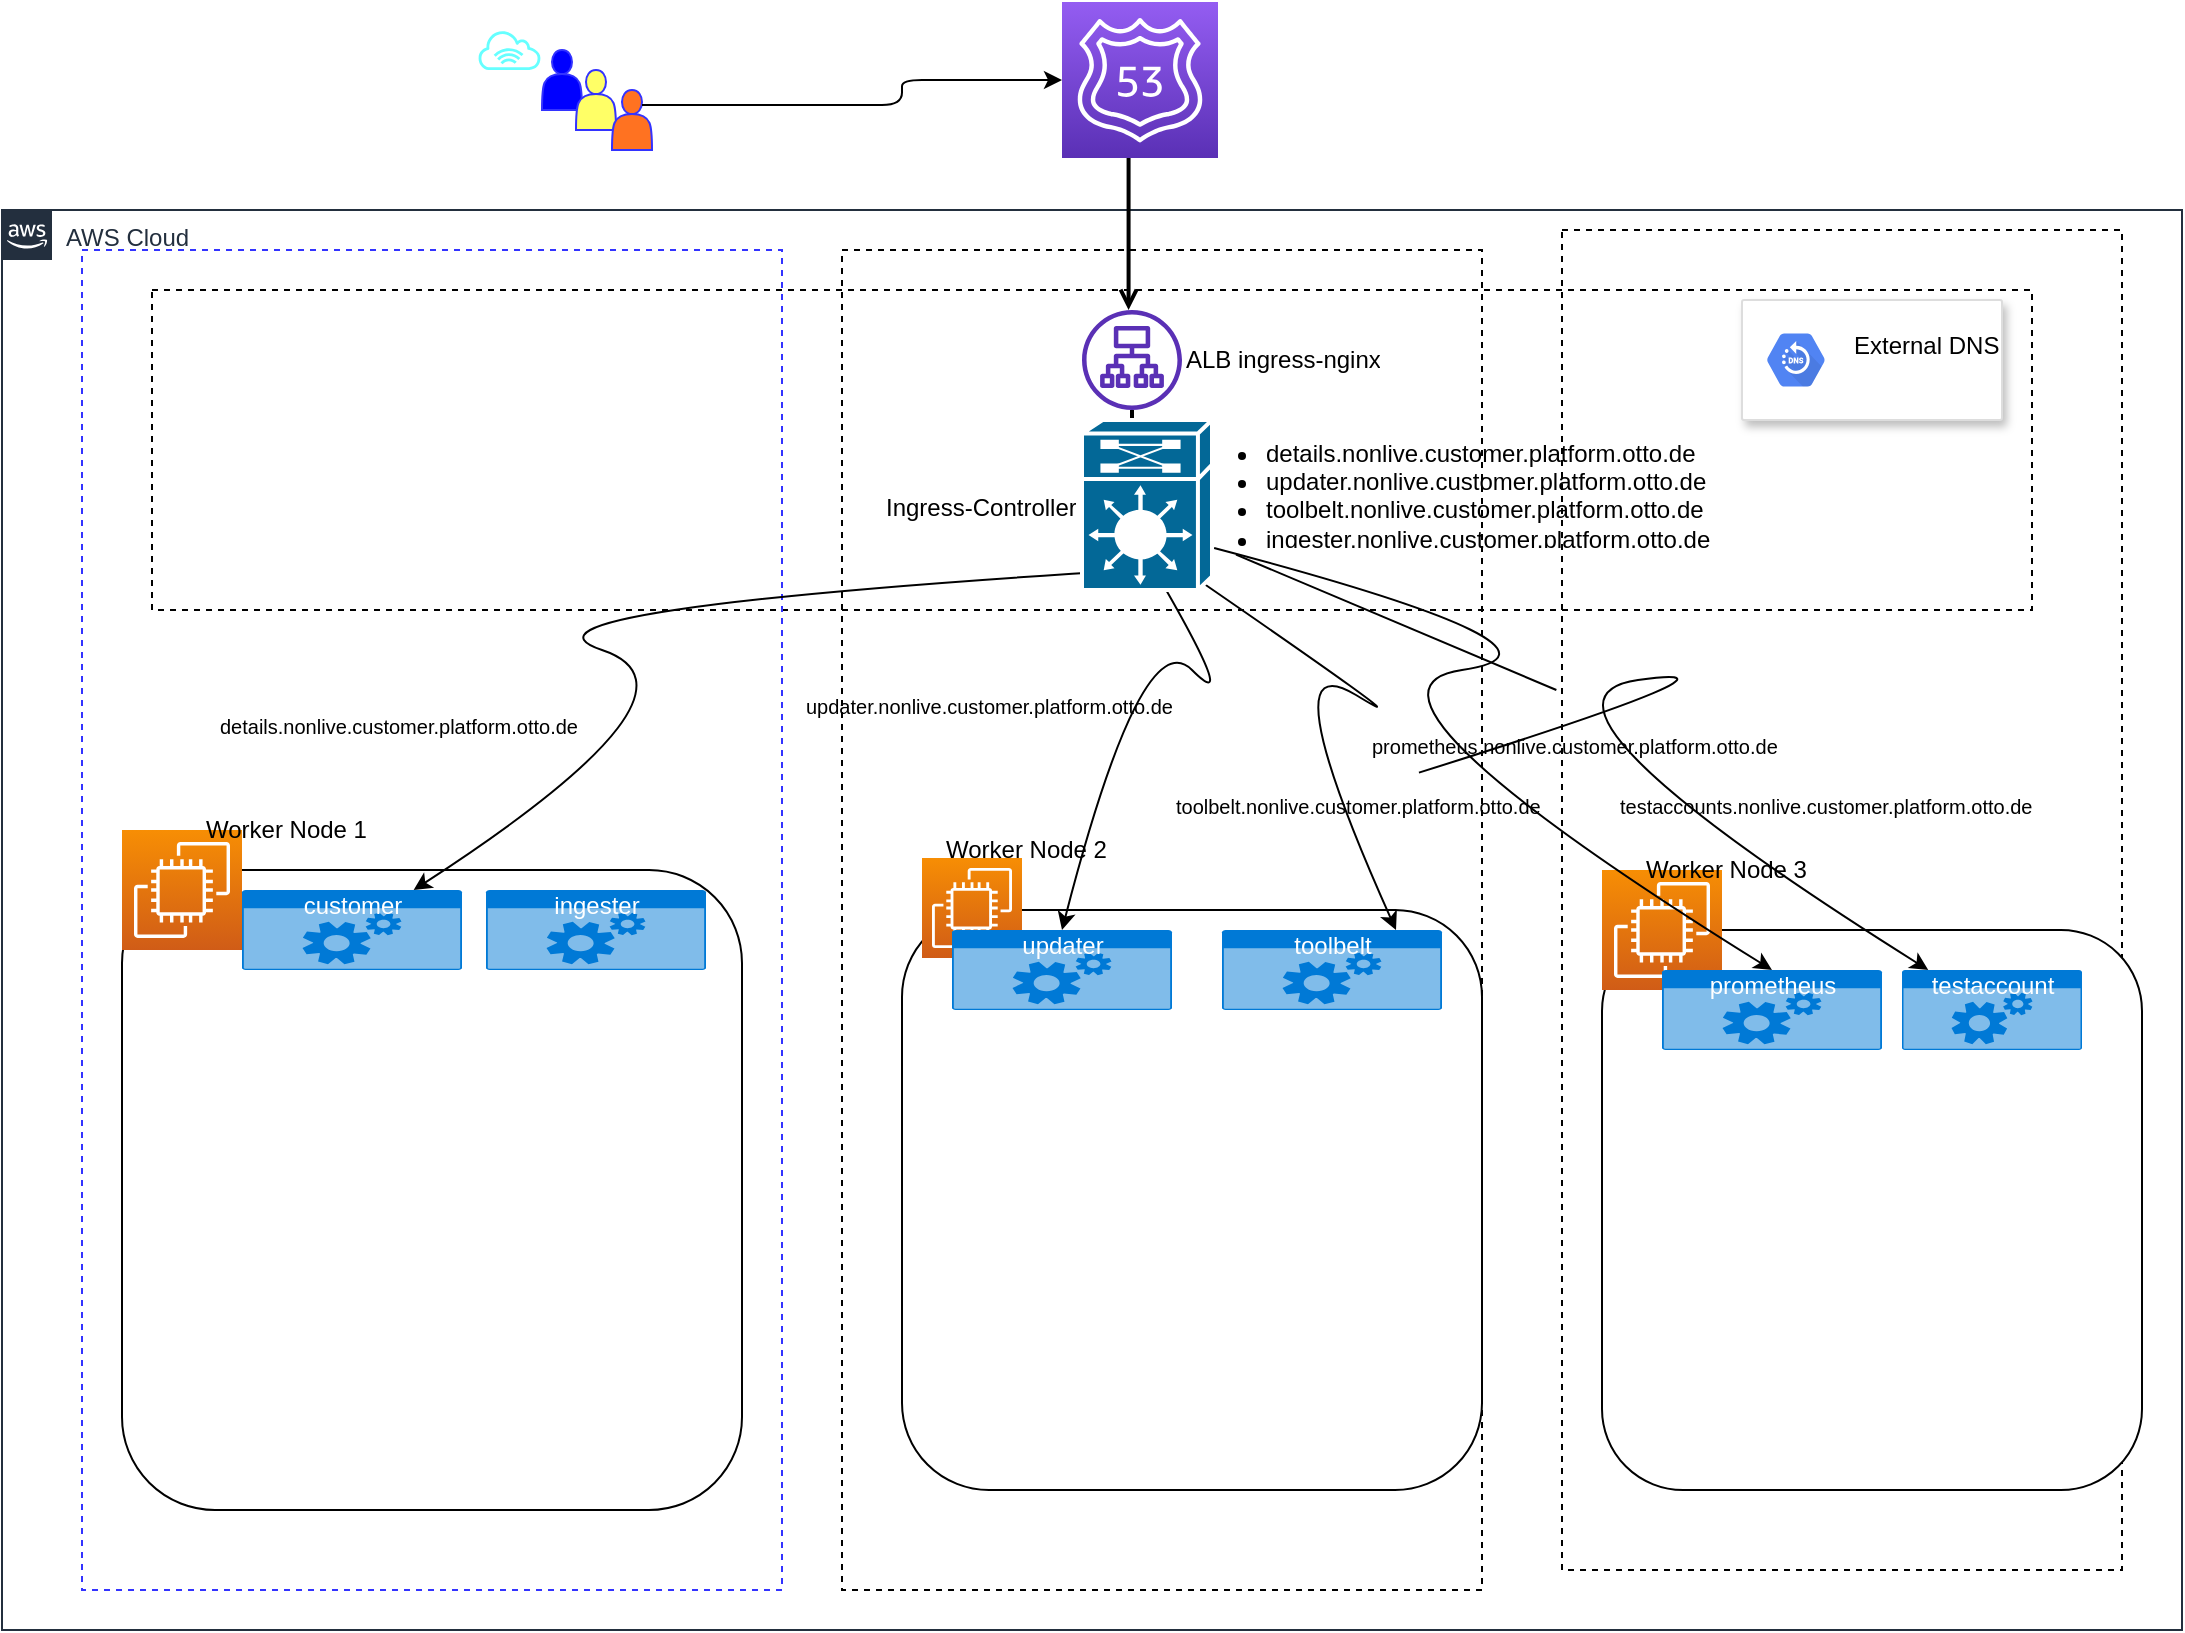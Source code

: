 <mxfile version="14.6.6" type="github">
  <diagram id="Ht1M8jgEwFfnCIfOTk4-" name="Page-1">
    <mxGraphModel dx="1551" dy="1658" grid="1" gridSize="10" guides="1" tooltips="1" connect="1" arrows="1" fold="1" page="1" pageScale="1" pageWidth="1169" pageHeight="827" math="0" shadow="0">
      <root>
        <mxCell id="0" />
        <mxCell id="1" parent="0" />
        <mxCell id="5AGytH0vMHzYRCZaH0UC-41" value="Ingress-Controller" style="text;strokeColor=none;fillColor=none;html=1;whiteSpace=wrap;verticalAlign=middle;overflow=hidden;" vertex="1" parent="1">
          <mxGeometry x="480" y="219" width="180" height="40" as="geometry" />
        </mxCell>
        <mxCell id="5AGytH0vMHzYRCZaH0UC-7" value="" style="rounded=0;whiteSpace=wrap;html=1;labelBackgroundColor=none;fillColor=none;dashed=1;" vertex="1" parent="1">
          <mxGeometry x="460" y="110" width="320" height="670" as="geometry" />
        </mxCell>
        <mxCell id="5AGytH0vMHzYRCZaH0UC-3" value="" style="rounded=0;whiteSpace=wrap;html=1;labelBackgroundColor=none;fillColor=none;dashed=1;" vertex="1" parent="1">
          <mxGeometry x="115" y="130" width="940" height="160" as="geometry" />
        </mxCell>
        <mxCell id="UEzPUAAOIrF-is8g5C7q-74" value="AWS Cloud" style="points=[[0,0],[0.25,0],[0.5,0],[0.75,0],[1,0],[1,0.25],[1,0.5],[1,0.75],[1,1],[0.75,1],[0.5,1],[0.25,1],[0,1],[0,0.75],[0,0.5],[0,0.25]];outlineConnect=0;gradientColor=none;html=1;whiteSpace=wrap;fontSize=12;fontStyle=0;shape=mxgraph.aws4.group;grIcon=mxgraph.aws4.group_aws_cloud_alt;strokeColor=#232F3E;fillColor=none;verticalAlign=top;align=left;spacingLeft=30;fontColor=#232F3E;dashed=0;labelBackgroundColor=#ffffff;" parent="1" vertex="1">
          <mxGeometry x="40" y="90" width="1090" height="710" as="geometry" />
        </mxCell>
        <mxCell id="UEzPUAAOIrF-is8g5C7q-107" value="" style="rounded=0;whiteSpace=wrap;html=1;labelBackgroundColor=none;fillColor=none;dashed=1;strokeColor=#3333FF;" parent="1" vertex="1">
          <mxGeometry x="80" y="110" width="350" height="670" as="geometry" />
        </mxCell>
        <mxCell id="UEzPUAAOIrF-is8g5C7q-104" style="edgeStyle=orthogonalEdgeStyle;rounded=0;orthogonalLoop=1;jettySize=auto;html=1;endArrow=open;endFill=0;strokeWidth=2;" parent="1" edge="1">
          <mxGeometry relative="1" as="geometry">
            <mxPoint x="603.29" y="47.925" as="sourcePoint" />
            <mxPoint x="603.29" y="140" as="targetPoint" />
          </mxGeometry>
        </mxCell>
        <mxCell id="5AGytH0vMHzYRCZaH0UC-1" value="" style="rounded=1;whiteSpace=wrap;html=1;" vertex="1" parent="1">
          <mxGeometry x="100" y="420" width="310" height="320" as="geometry" />
        </mxCell>
        <mxCell id="5AGytH0vMHzYRCZaH0UC-2" value="" style="outlineConnect=0;fontColor=#232F3E;gradientColor=none;fillColor=#5A30B5;strokeColor=none;dashed=0;verticalLabelPosition=bottom;verticalAlign=top;align=center;html=1;fontSize=12;fontStyle=0;aspect=fixed;pointerEvents=1;shape=mxgraph.aws4.application_load_balancer;" vertex="1" parent="1">
          <mxGeometry x="580" y="140" width="50" height="50" as="geometry" />
        </mxCell>
        <mxCell id="5AGytH0vMHzYRCZaH0UC-8" value="" style="rounded=1;whiteSpace=wrap;html=1;" vertex="1" parent="1">
          <mxGeometry x="490" y="440" width="290" height="290" as="geometry" />
        </mxCell>
        <mxCell id="5AGytH0vMHzYRCZaH0UC-9" value="" style="rounded=0;whiteSpace=wrap;html=1;labelBackgroundColor=none;fillColor=none;dashed=1;" vertex="1" parent="1">
          <mxGeometry x="820" y="100" width="280" height="670" as="geometry" />
        </mxCell>
        <mxCell id="5AGytH0vMHzYRCZaH0UC-10" value="" style="rounded=1;whiteSpace=wrap;html=1;" vertex="1" parent="1">
          <mxGeometry x="840" y="450" width="270" height="280" as="geometry" />
        </mxCell>
        <mxCell id="5AGytH0vMHzYRCZaH0UC-12" value="" style="shape=actor;whiteSpace=wrap;html=1;strokeColor=#3333FF;fillColor=#0000FF;" vertex="1" parent="1">
          <mxGeometry x="310" y="10" width="20" height="30" as="geometry" />
        </mxCell>
        <mxCell id="5AGytH0vMHzYRCZaH0UC-13" value="" style="shape=actor;whiteSpace=wrap;html=1;strokeColor=#3333FF;fillColor=#FFFF66;" vertex="1" parent="1">
          <mxGeometry x="327" y="20" width="20" height="30" as="geometry" />
        </mxCell>
        <mxCell id="5AGytH0vMHzYRCZaH0UC-14" value="" style="shape=actor;whiteSpace=wrap;html=1;strokeColor=#3333FF;fillColor=#FF7221;" vertex="1" parent="1">
          <mxGeometry x="345" y="30" width="20" height="30" as="geometry" />
        </mxCell>
        <mxCell id="5AGytH0vMHzYRCZaH0UC-18" value="" style="edgeStyle=elbowEdgeStyle;elbow=horizontal;endArrow=classic;html=1;exitX=0.75;exitY=0.25;exitDx=0;exitDy=0;exitPerimeter=0;entryX=0;entryY=0.5;entryDx=0;entryDy=0;entryPerimeter=0;" edge="1" parent="1" source="5AGytH0vMHzYRCZaH0UC-14" target="5AGytH0vMHzYRCZaH0UC-19">
          <mxGeometry width="50" height="50" relative="1" as="geometry">
            <mxPoint x="400" y="90" as="sourcePoint" />
            <mxPoint x="500" y="18" as="targetPoint" />
            <Array as="points">
              <mxPoint x="490" y="30" />
            </Array>
          </mxGeometry>
        </mxCell>
        <mxCell id="5AGytH0vMHzYRCZaH0UC-19" value="" style="points=[[0,0,0],[0.25,0,0],[0.5,0,0],[0.75,0,0],[1,0,0],[0,1,0],[0.25,1,0],[0.5,1,0],[0.75,1,0],[1,1,0],[0,0.25,0],[0,0.5,0],[0,0.75,0],[1,0.25,0],[1,0.5,0],[1,0.75,0]];outlineConnect=0;fontColor=#232F3E;gradientColor=#945DF2;gradientDirection=north;fillColor=#5A30B5;strokeColor=#ffffff;dashed=0;verticalLabelPosition=bottom;verticalAlign=top;align=center;html=1;fontSize=12;fontStyle=0;aspect=fixed;shape=mxgraph.aws4.resourceIcon;resIcon=mxgraph.aws4.route_53;" vertex="1" parent="1">
          <mxGeometry x="570" y="-14" width="78" height="78" as="geometry" />
        </mxCell>
        <mxCell id="5AGytH0vMHzYRCZaH0UC-21" value="ALB ingress-nginx" style="text;strokeColor=none;fillColor=none;html=1;whiteSpace=wrap;verticalAlign=middle;overflow=hidden;" vertex="1" parent="1">
          <mxGeometry x="630" y="145" width="180" height="40" as="geometry" />
        </mxCell>
        <mxCell id="5AGytH0vMHzYRCZaH0UC-23" style="edgeStyle=orthogonalEdgeStyle;rounded=0;orthogonalLoop=1;jettySize=auto;html=1;endArrow=open;endFill=0;strokeWidth=2;" edge="1" parent="1" source="5AGytH0vMHzYRCZaH0UC-2">
          <mxGeometry relative="1" as="geometry">
            <mxPoint x="613" y="220" as="sourcePoint" />
            <mxPoint x="605" y="216" as="targetPoint" />
          </mxGeometry>
        </mxCell>
        <mxCell id="5AGytH0vMHzYRCZaH0UC-27" value="&lt;ul&gt;&lt;li&gt;&lt;span&gt;details.nonlive.customer.platform.otto.de&lt;/span&gt;&lt;br&gt;&lt;/li&gt;&lt;li&gt;updater.nonlive.customer.platform.otto.de&lt;/li&gt;&lt;li&gt;toolbelt.nonlive.customer.platform.otto.de&lt;br&gt;&lt;/li&gt;&lt;li&gt;ingester.nonlive.customer.platform.otto.de&lt;br&gt;&lt;/li&gt;&lt;/ul&gt;" style="text;strokeColor=none;fillColor=none;html=1;whiteSpace=wrap;verticalAlign=middle;overflow=hidden;" vertex="1" parent="1">
          <mxGeometry x="630" y="190" width="300" height="70" as="geometry" />
        </mxCell>
        <mxCell id="5AGytH0vMHzYRCZaH0UC-28" value="" style="outlineConnect=0;fontColor=#232F3E;gradientColor=none;fillColor=#66FFFF;strokeColor=none;dashed=0;verticalLabelPosition=bottom;verticalAlign=top;align=center;html=1;fontSize=12;fontStyle=0;aspect=fixed;pointerEvents=1;shape=mxgraph.aws4.internet_alt1;" vertex="1" parent="1">
          <mxGeometry x="277.5" width="32.5" height="20" as="geometry" />
        </mxCell>
        <mxCell id="5AGytH0vMHzYRCZaH0UC-29" value="" style="points=[[0,0,0],[0.25,0,0],[0.5,0,0],[0.75,0,0],[1,0,0],[0,1,0],[0.25,1,0],[0.5,1,0],[0.75,1,0],[1,1,0],[0,0.25,0],[0,0.5,0],[0,0.75,0],[1,0.25,0],[1,0.5,0],[1,0.75,0]];outlineConnect=0;fontColor=#232F3E;gradientColor=#F78E04;gradientDirection=north;fillColor=#D05C17;strokeColor=#ffffff;dashed=0;verticalLabelPosition=bottom;verticalAlign=top;align=center;html=1;fontSize=12;fontStyle=0;aspect=fixed;shape=mxgraph.aws4.resourceIcon;resIcon=mxgraph.aws4.ec2;" vertex="1" parent="1">
          <mxGeometry x="100" y="400" width="60" height="60" as="geometry" />
        </mxCell>
        <mxCell id="5AGytH0vMHzYRCZaH0UC-30" value="" style="points=[[0,0,0],[0.25,0,0],[0.5,0,0],[0.75,0,0],[1,0,0],[0,1,0],[0.25,1,0],[0.5,1,0],[0.75,1,0],[1,1,0],[0,0.25,0],[0,0.5,0],[0,0.75,0],[1,0.25,0],[1,0.5,0],[1,0.75,0]];outlineConnect=0;fontColor=#232F3E;gradientColor=#F78E04;gradientDirection=north;fillColor=#D05C17;strokeColor=#ffffff;dashed=0;verticalLabelPosition=bottom;verticalAlign=top;align=center;html=1;fontSize=12;fontStyle=0;aspect=fixed;shape=mxgraph.aws4.resourceIcon;resIcon=mxgraph.aws4.ec2;" vertex="1" parent="1">
          <mxGeometry x="500" y="414" width="50" height="50" as="geometry" />
        </mxCell>
        <mxCell id="5AGytH0vMHzYRCZaH0UC-31" value="" style="points=[[0,0,0],[0.25,0,0],[0.5,0,0],[0.75,0,0],[1,0,0],[0,1,0],[0.25,1,0],[0.5,1,0],[0.75,1,0],[1,1,0],[0,0.25,0],[0,0.5,0],[0,0.75,0],[1,0.25,0],[1,0.5,0],[1,0.75,0]];outlineConnect=0;fontColor=#232F3E;gradientColor=#F78E04;gradientDirection=north;fillColor=#D05C17;strokeColor=#ffffff;dashed=0;verticalLabelPosition=bottom;verticalAlign=top;align=center;html=1;fontSize=12;fontStyle=0;aspect=fixed;shape=mxgraph.aws4.resourceIcon;resIcon=mxgraph.aws4.ec2;" vertex="1" parent="1">
          <mxGeometry x="840" y="420" width="60" height="60" as="geometry" />
        </mxCell>
        <mxCell id="5AGytH0vMHzYRCZaH0UC-33" value="" style="edgeStyle=none;rounded=0;orthogonalLoop=1;jettySize=auto;html=1;" edge="1" parent="1" source="5AGytH0vMHzYRCZaH0UC-32" target="5AGytH0vMHzYRCZaH0UC-1">
          <mxGeometry relative="1" as="geometry" />
        </mxCell>
        <mxCell id="5AGytH0vMHzYRCZaH0UC-32" value="Worker Node 1" style="text;strokeColor=none;fillColor=none;html=1;whiteSpace=wrap;verticalAlign=middle;overflow=hidden;" vertex="1" parent="1">
          <mxGeometry x="140" y="380" width="90" height="40" as="geometry" />
        </mxCell>
        <mxCell id="5AGytH0vMHzYRCZaH0UC-34" value="Worker Node 2" style="text;strokeColor=none;fillColor=none;html=1;whiteSpace=wrap;verticalAlign=middle;overflow=hidden;" vertex="1" parent="1">
          <mxGeometry x="510" y="390" width="90" height="40" as="geometry" />
        </mxCell>
        <mxCell id="5AGytH0vMHzYRCZaH0UC-35" value="Worker Node 3" style="text;strokeColor=none;fillColor=none;html=1;whiteSpace=wrap;verticalAlign=middle;overflow=hidden;" vertex="1" parent="1">
          <mxGeometry x="860" y="400" width="90" height="40" as="geometry" />
        </mxCell>
        <mxCell id="5AGytH0vMHzYRCZaH0UC-43" value="" style="curved=1;endArrow=classic;html=1;exitX=0.5;exitY=1;exitDx=0;exitDy=0;exitPerimeter=0;" edge="1" parent="1" target="5AGytH0vMHzYRCZaH0UC-52">
          <mxGeometry width="50" height="50" relative="1" as="geometry">
            <mxPoint x="605" y="270" as="sourcePoint" />
            <mxPoint x="450" y="330" as="targetPoint" />
            <Array as="points">
              <mxPoint x="280" y="290" />
              <mxPoint x="400" y="330" />
            </Array>
          </mxGeometry>
        </mxCell>
        <mxCell id="5AGytH0vMHzYRCZaH0UC-45" value="" style="curved=1;endArrow=classic;html=1;entryX=0.5;entryY=0;entryDx=0;entryDy=0;entryPerimeter=0;" edge="1" parent="1" source="5AGytH0vMHzYRCZaH0UC-41" target="5AGytH0vMHzYRCZaH0UC-56">
          <mxGeometry width="50" height="50" relative="1" as="geometry">
            <mxPoint x="700" y="380" as="sourcePoint" />
            <mxPoint x="750" y="330" as="targetPoint" />
            <Array as="points">
              <mxPoint x="840" y="310" />
              <mxPoint x="700" y="330" />
            </Array>
          </mxGeometry>
        </mxCell>
        <mxCell id="5AGytH0vMHzYRCZaH0UC-46" value="" style="curved=1;endArrow=classic;html=1;entryX=0.5;entryY=0;entryDx=0;entryDy=0;exitX=0.72;exitY=0.99;exitDx=0;exitDy=0;exitPerimeter=0;entryPerimeter=0;" edge="1" parent="1" target="5AGytH0vMHzYRCZaH0UC-54">
          <mxGeometry width="50" height="50" relative="1" as="geometry">
            <mxPoint x="616" y="269.52" as="sourcePoint" />
            <mxPoint x="660" y="295" as="targetPoint" />
            <Array as="points">
              <mxPoint x="660" y="345" />
              <mxPoint x="610" y="295" />
            </Array>
          </mxGeometry>
        </mxCell>
        <mxCell id="5AGytH0vMHzYRCZaH0UC-47" value="" style="curved=1;endArrow=classic;html=1;entryX=0.5;entryY=0;entryDx=0;entryDy=0;exitX=0.75;exitY=1;exitDx=0;exitDy=0;" edge="1" parent="1" source="5AGytH0vMHzYRCZaH0UC-41">
          <mxGeometry width="50" height="50" relative="1" as="geometry">
            <mxPoint x="678" y="280" as="sourcePoint" />
            <mxPoint x="737" y="450" as="targetPoint" />
            <Array as="points">
              <mxPoint x="762" y="360" />
              <mxPoint x="672" y="305" />
            </Array>
          </mxGeometry>
        </mxCell>
        <mxCell id="5AGytH0vMHzYRCZaH0UC-49" value="" style="strokeColor=#dddddd;shadow=1;strokeWidth=1;rounded=1;absoluteArcSize=1;arcSize=2;fillColor=#FFFFFF;" vertex="1" parent="1">
          <mxGeometry x="910" y="135" width="130" height="60" as="geometry" />
        </mxCell>
        <mxCell id="5AGytH0vMHzYRCZaH0UC-50" value="&lt;font color=&quot;#000000&quot;&gt;External DNS&lt;br&gt;&lt;br&gt;&lt;/font&gt;" style="dashed=0;connectable=0;html=1;fillColor=#5184F3;strokeColor=none;shape=mxgraph.gcp2.hexIcon;prIcon=cloud_dns;part=1;labelPosition=right;verticalLabelPosition=middle;align=left;verticalAlign=middle;spacingLeft=5;fontColor=#999999;fontSize=12;" vertex="1" parent="5AGytH0vMHzYRCZaH0UC-49">
          <mxGeometry y="0.5" width="44" height="39" relative="1" as="geometry">
            <mxPoint x="5" y="-19.5" as="offset" />
          </mxGeometry>
        </mxCell>
        <mxCell id="5AGytH0vMHzYRCZaH0UC-51" value="" style="shape=mxgraph.cisco.misc.route_switch_processor;html=1;pointerEvents=1;dashed=0;fillColor=#036897;strokeColor=#ffffff;strokeWidth=2;verticalLabelPosition=bottom;verticalAlign=top;align=center;outlineConnect=0;" vertex="1" parent="1">
          <mxGeometry x="580" y="195" width="65" height="85" as="geometry" />
        </mxCell>
        <mxCell id="5AGytH0vMHzYRCZaH0UC-52" value="customer" style="html=1;strokeColor=none;fillColor=#0079D6;labelPosition=center;verticalLabelPosition=middle;verticalAlign=top;align=center;fontSize=12;outlineConnect=0;spacingTop=-6;fontColor=#FFFFFF;shape=mxgraph.sitemap.services;" vertex="1" parent="1">
          <mxGeometry x="160" y="430" width="110" height="40" as="geometry" />
        </mxCell>
        <mxCell id="5AGytH0vMHzYRCZaH0UC-53" value="ingester" style="html=1;strokeColor=none;fillColor=#0079D6;labelPosition=center;verticalLabelPosition=middle;verticalAlign=top;align=center;fontSize=12;outlineConnect=0;spacingTop=-6;fontColor=#FFFFFF;shape=mxgraph.sitemap.services;" vertex="1" parent="1">
          <mxGeometry x="282" y="430" width="110" height="40" as="geometry" />
        </mxCell>
        <mxCell id="5AGytH0vMHzYRCZaH0UC-54" value="updater" style="html=1;strokeColor=none;fillColor=#0079D6;labelPosition=center;verticalLabelPosition=middle;verticalAlign=top;align=center;fontSize=12;outlineConnect=0;spacingTop=-6;fontColor=#FFFFFF;shape=mxgraph.sitemap.services;" vertex="1" parent="1">
          <mxGeometry x="515" y="450" width="110" height="40" as="geometry" />
        </mxCell>
        <mxCell id="5AGytH0vMHzYRCZaH0UC-55" value="toolbelt" style="html=1;strokeColor=none;fillColor=#0079D6;labelPosition=center;verticalLabelPosition=middle;verticalAlign=top;align=center;fontSize=12;outlineConnect=0;spacingTop=-6;fontColor=#FFFFFF;shape=mxgraph.sitemap.services;" vertex="1" parent="1">
          <mxGeometry x="650" y="450" width="110" height="40" as="geometry" />
        </mxCell>
        <mxCell id="5AGytH0vMHzYRCZaH0UC-56" value="prometheus" style="html=1;strokeColor=none;fillColor=#0079D6;labelPosition=center;verticalLabelPosition=middle;verticalAlign=top;align=center;fontSize=12;outlineConnect=0;spacingTop=-6;fontColor=#FFFFFF;shape=mxgraph.sitemap.services;" vertex="1" parent="1">
          <mxGeometry x="870" y="470" width="110" height="40" as="geometry" />
        </mxCell>
        <mxCell id="5AGytH0vMHzYRCZaH0UC-57" style="edgeStyle=none;rounded=0;orthogonalLoop=1;jettySize=auto;html=1;exitX=0.5;exitY=1;exitDx=0;exitDy=0;exitPerimeter=0;" edge="1" parent="1" source="5AGytH0vMHzYRCZaH0UC-56" target="5AGytH0vMHzYRCZaH0UC-56">
          <mxGeometry relative="1" as="geometry" />
        </mxCell>
        <mxCell id="5AGytH0vMHzYRCZaH0UC-58" value="testaccount" style="html=1;strokeColor=none;fillColor=#0079D6;labelPosition=center;verticalLabelPosition=middle;verticalAlign=top;align=center;fontSize=12;outlineConnect=0;spacingTop=-6;fontColor=#FFFFFF;shape=mxgraph.sitemap.services;" vertex="1" parent="1">
          <mxGeometry x="990" y="470" width="90" height="40" as="geometry" />
        </mxCell>
        <mxCell id="5AGytH0vMHzYRCZaH0UC-48" value="&lt;div&gt;&lt;br&gt;&lt;/div&gt;&lt;span style=&quot;font-size: 10px&quot;&gt;details.nonlive.customer.platform.otto.de&lt;/span&gt;" style="text;strokeColor=none;fillColor=none;html=1;whiteSpace=wrap;verticalAlign=middle;overflow=hidden;" vertex="1" parent="1">
          <mxGeometry x="147" y="320" width="283" height="40" as="geometry" />
        </mxCell>
        <mxCell id="5AGytH0vMHzYRCZaH0UC-60" value="&lt;div&gt;&lt;br&gt;&lt;/div&gt;&lt;span style=&quot;font-size: 10px&quot;&gt;updater.nonlive.customer.platform.otto.de&lt;/span&gt;" style="text;strokeColor=none;fillColor=none;html=1;whiteSpace=wrap;verticalAlign=middle;overflow=hidden;" vertex="1" parent="1">
          <mxGeometry x="440" y="310" width="283" height="40" as="geometry" />
        </mxCell>
        <mxCell id="5AGytH0vMHzYRCZaH0UC-61" value="&lt;div&gt;&lt;br&gt;&lt;/div&gt;&lt;span style=&quot;font-size: 10px&quot;&gt;toolbelt.nonlive.customer.platform.otto.de&lt;/span&gt;" style="text;strokeColor=none;fillColor=none;html=1;whiteSpace=wrap;verticalAlign=middle;overflow=hidden;" vertex="1" parent="1">
          <mxGeometry x="625" y="360" width="283" height="40" as="geometry" />
        </mxCell>
        <mxCell id="5AGytH0vMHzYRCZaH0UC-63" value="" style="curved=1;endArrow=classic;html=1;exitX=0.09;exitY=1.033;exitDx=0;exitDy=0;exitPerimeter=0;startArrow=none;" edge="1" parent="1" source="5AGytH0vMHzYRCZaH0UC-62" target="5AGytH0vMHzYRCZaH0UC-58">
          <mxGeometry width="50" height="50" relative="1" as="geometry">
            <mxPoint x="734.056" y="264" as="sourcePoint" />
            <mxPoint x="1013" y="475" as="targetPoint" />
            <Array as="points">
              <mxPoint x="928" y="315" />
              <mxPoint x="788" y="335" />
            </Array>
          </mxGeometry>
        </mxCell>
        <mxCell id="5AGytH0vMHzYRCZaH0UC-62" value="&lt;div&gt;&lt;br&gt;&lt;/div&gt;&lt;span style=&quot;font-size: 10px&quot;&gt;prometheus.nonlive.customer.platform.otto.de&lt;/span&gt;" style="text;strokeColor=none;fillColor=none;html=1;whiteSpace=wrap;verticalAlign=middle;overflow=hidden;" vertex="1" parent="1">
          <mxGeometry x="723" y="330" width="283" height="40" as="geometry" />
        </mxCell>
        <mxCell id="5AGytH0vMHzYRCZaH0UC-64" value="" style="curved=1;endArrow=none;html=1;exitX=0.09;exitY=1.033;exitDx=0;exitDy=0;exitPerimeter=0;" edge="1" parent="1" source="5AGytH0vMHzYRCZaH0UC-27" target="5AGytH0vMHzYRCZaH0UC-62">
          <mxGeometry width="50" height="50" relative="1" as="geometry">
            <mxPoint x="657" y="262.31" as="sourcePoint" />
            <mxPoint x="1003.129" y="470" as="targetPoint" />
            <Array as="points" />
          </mxGeometry>
        </mxCell>
        <mxCell id="5AGytH0vMHzYRCZaH0UC-65" value="&lt;div&gt;&lt;br&gt;&lt;/div&gt;&lt;span style=&quot;font-size: 10px&quot;&gt;testaccounts.nonlive.customer.platform.otto.de&lt;/span&gt;" style="text;strokeColor=none;fillColor=none;html=1;whiteSpace=wrap;verticalAlign=middle;overflow=hidden;" vertex="1" parent="1">
          <mxGeometry x="847" y="360" width="283" height="40" as="geometry" />
        </mxCell>
      </root>
    </mxGraphModel>
  </diagram>
</mxfile>

